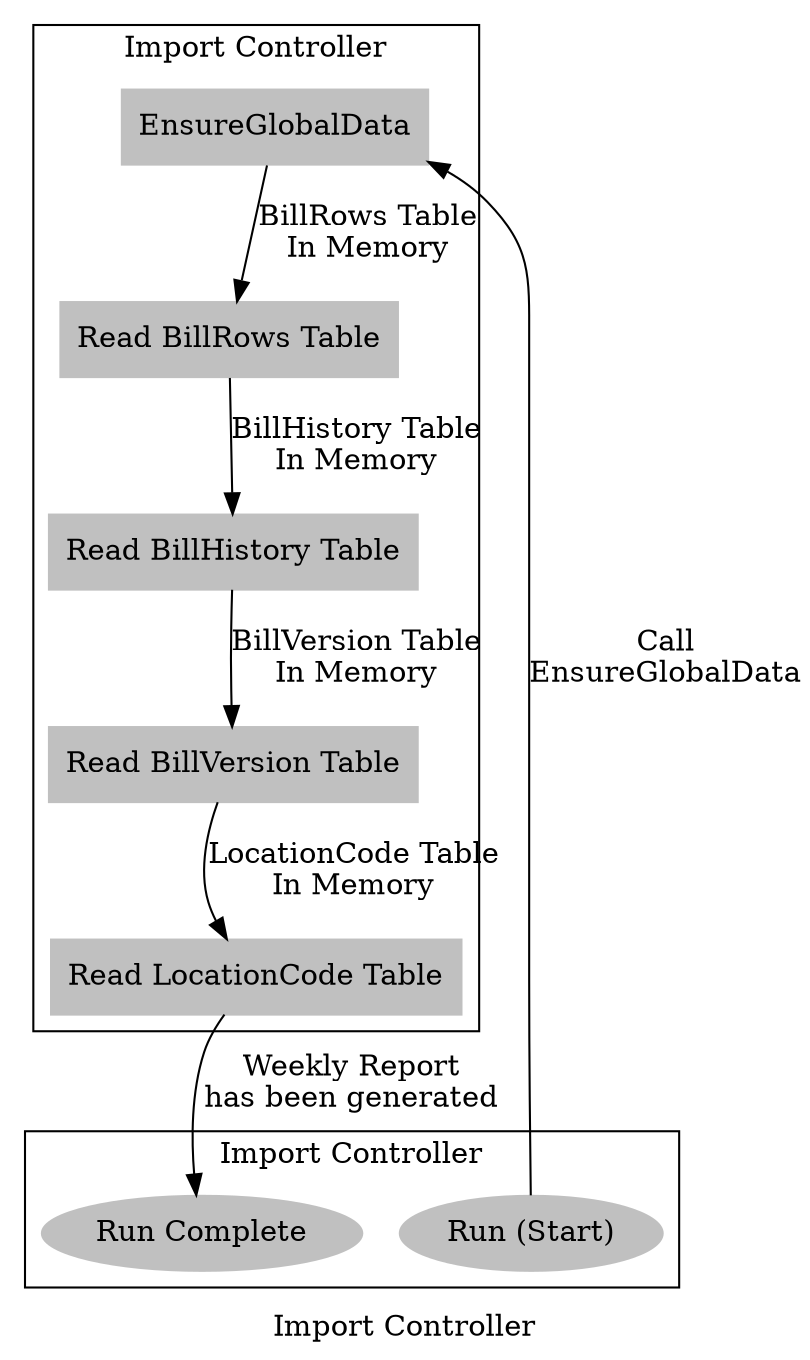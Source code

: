 #
digraph diagram
{
   label="Import Controller"
#  rankdir = LR;
#  concentrate = true;
#  edge[samehead=h1, sametail=t1];
   edge[samehead=h1];

subgraph cluster_Run {
   "Run"         [label="Run (Start)",shape = ellipse,style = filled,color = gray]
   "Done"        [label="Run Complete",shape = ellipse,style = filled,color = gray]
}

subgraph cluster_EnsureGlobalData {
   "Ensure"      [label="EnsureGlobalData",shape = rectangle,style = filled,color = gray]
   "BillRows"    [label="Read BillRows Table",shape = rectangle,style = filled,color = gray]
   "BillHistory" [label="Read BillHistory Table",shape = rectangle,style = filled,color = gray]
   "Version"     [label="Read BillVersion Table",shape = rectangle,style = filled,color = gray]
   "Location"    [label="Read LocationCode Table",shape = rectangle,style = filled,color = gray]
}


"Run"         -> "Ensure"      [label="Call\nEnsureGlobalData"]
"Ensure"      -> "BillRows"    [label="BillRows Table\nIn Memory"]
"BillRows"    -> "BillHistory" [label="BillHistory Table\nIn Memory"]
"BillHistory" -> "Version"     [label="BillVersion Table\nIn Memory"]
"Version"     -> "Location"    [label="LocationCode Table\nIn Memory"]
"Location"    -> "Done"        [label="Weekly Report\nhas been generated"]
}
